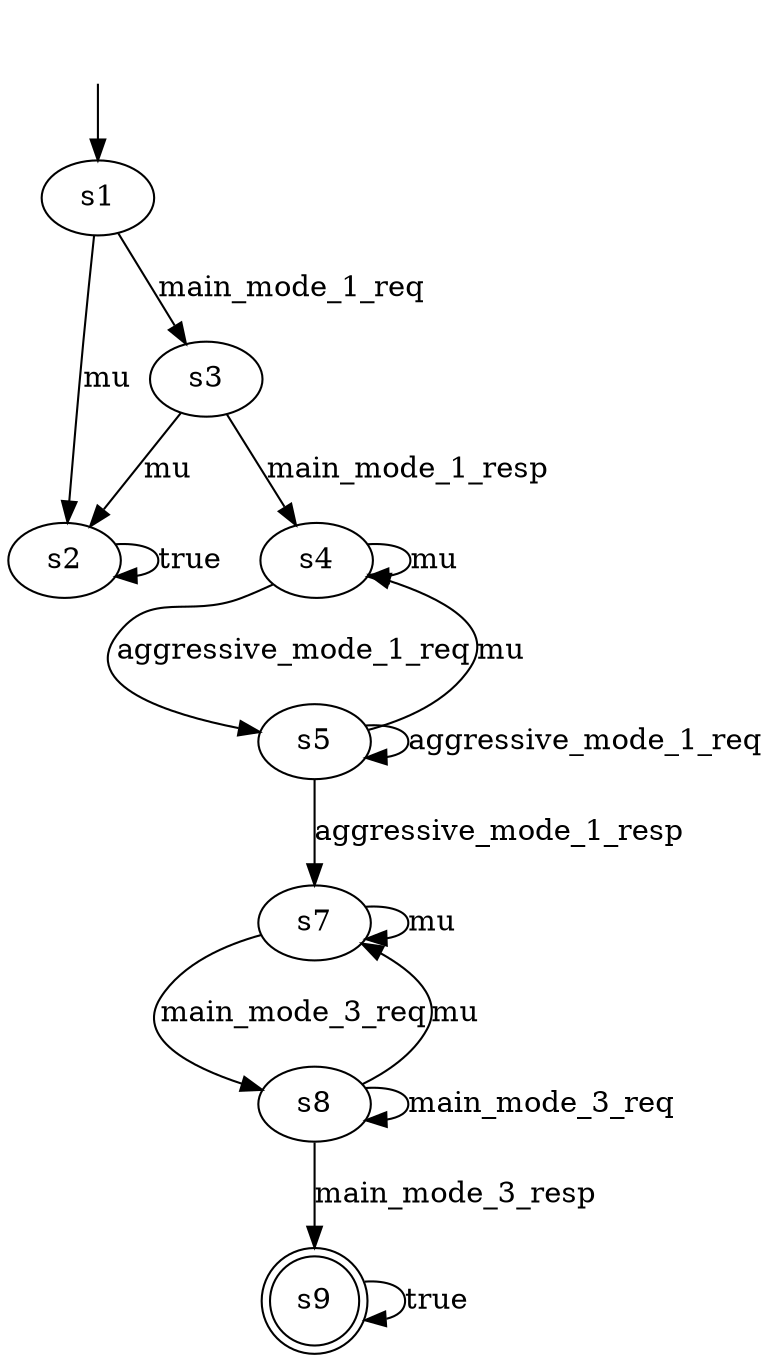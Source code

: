 digraph formula_7 {
s1 [label="s1"];
s2 [label="s2"];
s3 [label="s3"];
s4 [label="s4"];
s5 [label="s5"];
s7 [label="s7"];
s8 [label="s8"];
s9 [label="s9", shape=doublecircle];
s1 -> s2  [label="mu"];
s1 -> s3  [label="main_mode_1_req"];
s2 -> s2  [label="true"];
s3 -> s2  [label="mu"];
s3 -> s4  [label="main_mode_1_resp"];
s4 -> s4  [label="mu"];
s4 -> s5  [label="aggressive_mode_1_req"];
s5 -> s4  [label="mu"];
s5 -> s7  [label="aggressive_mode_1_resp"];
s5 -> s5  [label="aggressive_mode_1_req"];
s7 -> s7  [label="mu"];
s7 -> s8  [label="main_mode_3_req"];
s8 -> s7  [label="mu"];
s8 -> s9  [label="main_mode_3_resp"];
s8 -> s8  [label="main_mode_3_req"];
s9 -> s9  [label="true"];
__start0 [label="", shape=none];
__start0 -> s1  [label=""];
}
